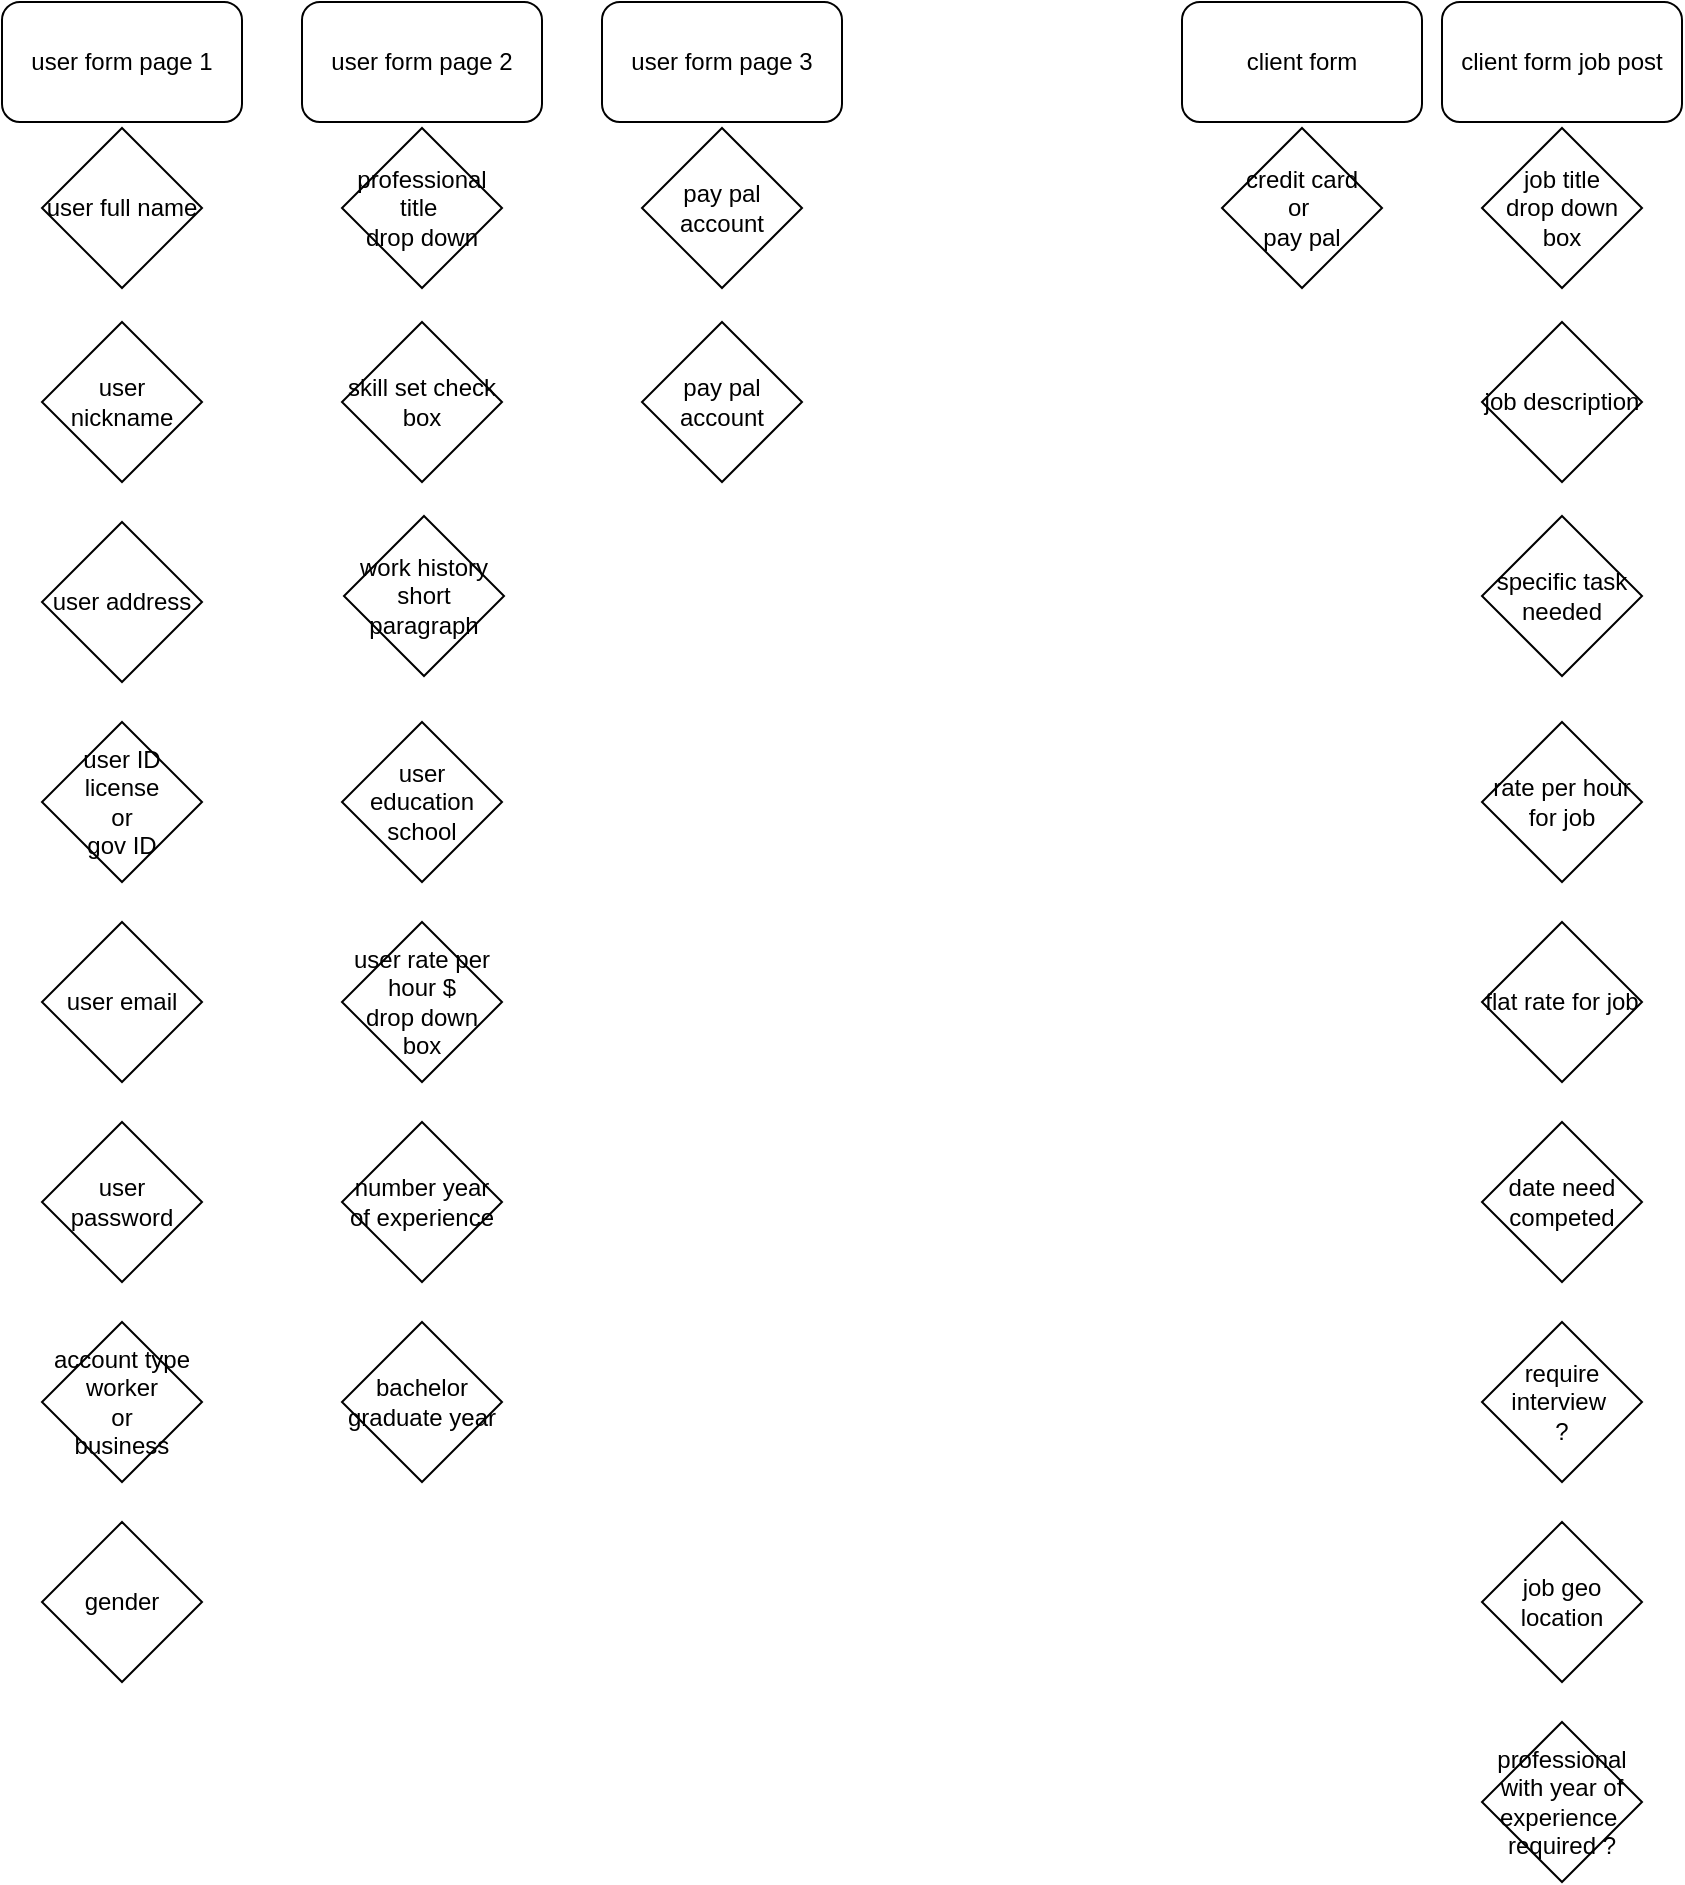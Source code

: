 <mxfile version="12.2.6" type="device" pages="1"><diagram id="ZX-7gjzhe_eJJf4Zi9Rf" name="Page-1"><mxGraphModel dx="932" dy="583" grid="1" gridSize="10" guides="1" tooltips="1" connect="1" arrows="1" fold="1" page="1" pageScale="1" pageWidth="850" pageHeight="1100" math="0" shadow="0"><root><mxCell id="0"/><mxCell id="1" parent="0"/><mxCell id="FmlnlaDuGGXgQc_cEtb9-1" value="user full name" style="rhombus;whiteSpace=wrap;html=1;" vertex="1" parent="1"><mxGeometry x="20" y="63" width="80" height="80" as="geometry"/></mxCell><mxCell id="FmlnlaDuGGXgQc_cEtb9-2" value="user nickname" style="rhombus;whiteSpace=wrap;html=1;" vertex="1" parent="1"><mxGeometry x="20" y="160" width="80" height="80" as="geometry"/></mxCell><mxCell id="FmlnlaDuGGXgQc_cEtb9-3" value="user address" style="rhombus;whiteSpace=wrap;html=1;" vertex="1" parent="1"><mxGeometry x="20" y="260" width="80" height="80" as="geometry"/></mxCell><mxCell id="FmlnlaDuGGXgQc_cEtb9-4" value="user ID&lt;br&gt;license&lt;br&gt;or&lt;br&gt;gov ID" style="rhombus;whiteSpace=wrap;html=1;" vertex="1" parent="1"><mxGeometry x="20" y="360" width="80" height="80" as="geometry"/></mxCell><mxCell id="FmlnlaDuGGXgQc_cEtb9-5" value="user password" style="rhombus;whiteSpace=wrap;html=1;" vertex="1" parent="1"><mxGeometry x="20" y="560" width="80" height="80" as="geometry"/></mxCell><mxCell id="FmlnlaDuGGXgQc_cEtb9-6" value="account type&lt;br&gt;worker&lt;br&gt;or&lt;br&gt;business" style="rhombus;whiteSpace=wrap;html=1;" vertex="1" parent="1"><mxGeometry x="20" y="660" width="80" height="80" as="geometry"/></mxCell><mxCell id="FmlnlaDuGGXgQc_cEtb9-7" value="user email" style="rhombus;whiteSpace=wrap;html=1;" vertex="1" parent="1"><mxGeometry x="20" y="460" width="80" height="80" as="geometry"/></mxCell><mxCell id="FmlnlaDuGGXgQc_cEtb9-8" value="user form page 1" style="rounded=1;whiteSpace=wrap;html=1;" vertex="1" parent="1"><mxGeometry width="120" height="60" as="geometry"/></mxCell><mxCell id="FmlnlaDuGGXgQc_cEtb9-9" value="user form page 2" style="rounded=1;whiteSpace=wrap;html=1;" vertex="1" parent="1"><mxGeometry x="150" width="120" height="60" as="geometry"/></mxCell><mxCell id="FmlnlaDuGGXgQc_cEtb9-10" value="professional&lt;br&gt;title&amp;nbsp;&lt;br&gt;drop down" style="rhombus;whiteSpace=wrap;html=1;" vertex="1" parent="1"><mxGeometry x="170" y="63" width="80" height="80" as="geometry"/></mxCell><mxCell id="FmlnlaDuGGXgQc_cEtb9-11" value="gender" style="rhombus;whiteSpace=wrap;html=1;" vertex="1" parent="1"><mxGeometry x="20" y="760" width="80" height="80" as="geometry"/></mxCell><mxCell id="FmlnlaDuGGXgQc_cEtb9-12" value="skill set check box" style="rhombus;whiteSpace=wrap;html=1;" vertex="1" parent="1"><mxGeometry x="170" y="160" width="80" height="80" as="geometry"/></mxCell><mxCell id="FmlnlaDuGGXgQc_cEtb9-13" value="work history&lt;br&gt;short paragraph" style="rhombus;whiteSpace=wrap;html=1;" vertex="1" parent="1"><mxGeometry x="171" y="257" width="80" height="80" as="geometry"/></mxCell><mxCell id="FmlnlaDuGGXgQc_cEtb9-14" value="user education&lt;br&gt;school" style="rhombus;whiteSpace=wrap;html=1;" vertex="1" parent="1"><mxGeometry x="170" y="360" width="80" height="80" as="geometry"/></mxCell><mxCell id="FmlnlaDuGGXgQc_cEtb9-15" value="client form job post" style="rounded=1;whiteSpace=wrap;html=1;" vertex="1" parent="1"><mxGeometry x="720" width="120" height="60" as="geometry"/></mxCell><mxCell id="FmlnlaDuGGXgQc_cEtb9-16" value="job title&lt;br&gt;drop down box" style="rhombus;whiteSpace=wrap;html=1;" vertex="1" parent="1"><mxGeometry x="740" y="63" width="80" height="80" as="geometry"/></mxCell><mxCell id="FmlnlaDuGGXgQc_cEtb9-17" value="job description&lt;br&gt;" style="rhombus;whiteSpace=wrap;html=1;" vertex="1" parent="1"><mxGeometry x="740" y="160" width="80" height="80" as="geometry"/></mxCell><mxCell id="FmlnlaDuGGXgQc_cEtb9-18" value="specific task needed" style="rhombus;whiteSpace=wrap;html=1;" vertex="1" parent="1"><mxGeometry x="740" y="257" width="80" height="80" as="geometry"/></mxCell><mxCell id="FmlnlaDuGGXgQc_cEtb9-19" value="user rate per hour $&lt;br&gt;drop down box" style="rhombus;whiteSpace=wrap;html=1;" vertex="1" parent="1"><mxGeometry x="170" y="460" width="80" height="80" as="geometry"/></mxCell><mxCell id="FmlnlaDuGGXgQc_cEtb9-20" value="number year of experience" style="rhombus;whiteSpace=wrap;html=1;" vertex="1" parent="1"><mxGeometry x="170" y="560" width="80" height="80" as="geometry"/></mxCell><mxCell id="FmlnlaDuGGXgQc_cEtb9-21" value="bachelor graduate year" style="rhombus;whiteSpace=wrap;html=1;" vertex="1" parent="1"><mxGeometry x="170" y="660" width="80" height="80" as="geometry"/></mxCell><mxCell id="FmlnlaDuGGXgQc_cEtb9-22" value="rate per hour for job" style="rhombus;whiteSpace=wrap;html=1;" vertex="1" parent="1"><mxGeometry x="740" y="360" width="80" height="80" as="geometry"/></mxCell><mxCell id="FmlnlaDuGGXgQc_cEtb9-24" value="flat rate for job" style="rhombus;whiteSpace=wrap;html=1;" vertex="1" parent="1"><mxGeometry x="740" y="460" width="80" height="80" as="geometry"/></mxCell><mxCell id="FmlnlaDuGGXgQc_cEtb9-25" value="date need competed" style="rhombus;whiteSpace=wrap;html=1;" vertex="1" parent="1"><mxGeometry x="740" y="560" width="80" height="80" as="geometry"/></mxCell><mxCell id="FmlnlaDuGGXgQc_cEtb9-26" value="require interview&amp;nbsp;&lt;br&gt;?" style="rhombus;whiteSpace=wrap;html=1;" vertex="1" parent="1"><mxGeometry x="740" y="660" width="80" height="80" as="geometry"/></mxCell><mxCell id="FmlnlaDuGGXgQc_cEtb9-27" value="job geo location" style="rhombus;whiteSpace=wrap;html=1;" vertex="1" parent="1"><mxGeometry x="740" y="760" width="80" height="80" as="geometry"/></mxCell><mxCell id="FmlnlaDuGGXgQc_cEtb9-28" value="professional with year of experience&amp;nbsp;&lt;br&gt;required ?" style="rhombus;whiteSpace=wrap;html=1;" vertex="1" parent="1"><mxGeometry x="740" y="860" width="80" height="80" as="geometry"/></mxCell><mxCell id="FmlnlaDuGGXgQc_cEtb9-30" value="user form page 3" style="rounded=1;whiteSpace=wrap;html=1;" vertex="1" parent="1"><mxGeometry x="300" width="120" height="60" as="geometry"/></mxCell><mxCell id="FmlnlaDuGGXgQc_cEtb9-31" value="pay pal account" style="rhombus;whiteSpace=wrap;html=1;" vertex="1" parent="1"><mxGeometry x="320" y="63" width="80" height="80" as="geometry"/></mxCell><mxCell id="FmlnlaDuGGXgQc_cEtb9-32" value="client form" style="rounded=1;whiteSpace=wrap;html=1;" vertex="1" parent="1"><mxGeometry x="590" width="120" height="60" as="geometry"/></mxCell><mxCell id="FmlnlaDuGGXgQc_cEtb9-33" value="credit card&lt;br&gt;or&amp;nbsp;&lt;br&gt;pay pal" style="rhombus;whiteSpace=wrap;html=1;" vertex="1" parent="1"><mxGeometry x="610" y="63" width="80" height="80" as="geometry"/></mxCell><mxCell id="FmlnlaDuGGXgQc_cEtb9-34" value="pay pal account" style="rhombus;whiteSpace=wrap;html=1;" vertex="1" parent="1"><mxGeometry x="320" y="160" width="80" height="80" as="geometry"/></mxCell></root></mxGraphModel></diagram></mxfile>